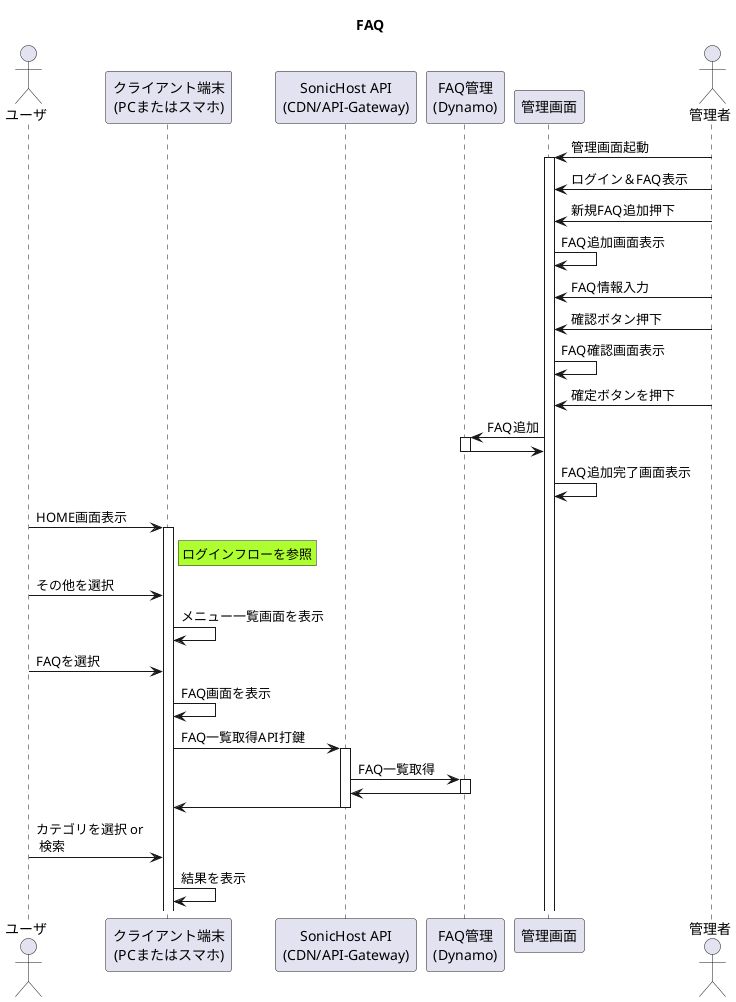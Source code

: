 @startuml  FAQ
title FAQ

' アクター定義
actor "ユーザ" as user
participant "クライアント端末\n(PCまたはスマホ)" as device
participant "SonicHost API\n(CDN/API-Gateway)" as api

participant "FAQ管理\n(Dynamo)" as dynamo
participant "管理画面" as adminApp
actor "管理者" as adminUser

adminUser -> adminApp ++ : 管理画面起動
adminUser -> adminApp : ログイン＆FAQ表示
adminUser -> adminApp : 新規FAQ追加押下
adminApp -> adminApp : FAQ追加画面表示
adminUser -> adminApp : FAQ情報入力
adminUser -> adminApp : 確認ボタン押下
adminApp -> adminApp : FAQ確認画面表示
adminUser -> adminApp : 確定ボタンを押下
adminApp -> dynamo ++ : FAQ追加
adminApp <- dynamo --
adminApp -> adminApp : FAQ追加完了画面表示

user -> device ++: HOME画面表示
rnote right of device #GreenYellow
    ログインフローを参照
end note
user -> device : その他を選択
device -> device : メニュー一覧画面を表示
user -> device : FAQを選択
device -> device : FAQ画面を表示
device -> api ++ : FAQ一覧取得API打鍵
api -> dynamo ++ : FAQ一覧取得
api <- dynamo --
device <- api --
user -> device : カテゴリを選択 or \n 検索
device -> device : 結果を表示
